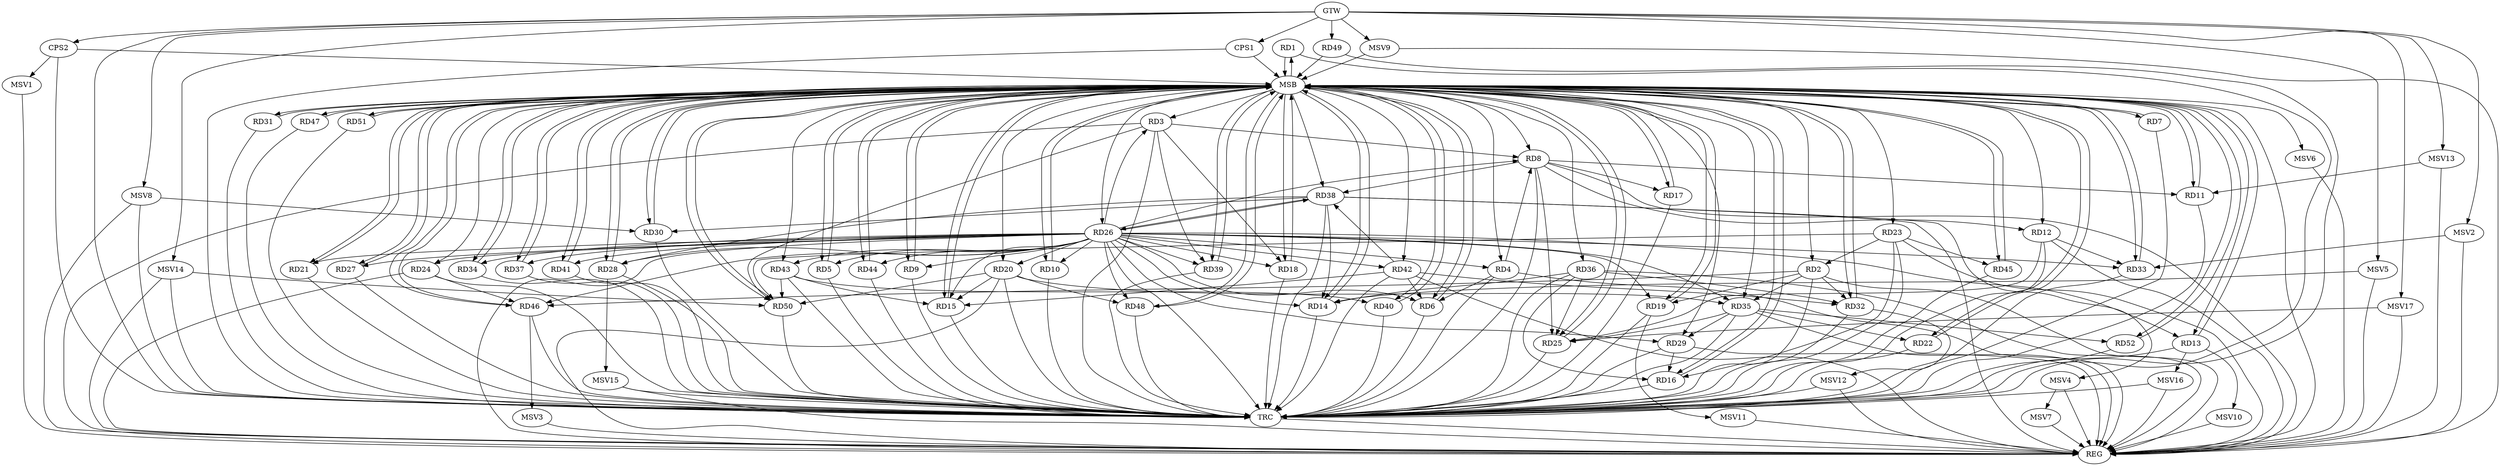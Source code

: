 strict digraph G {
  RD1 [ label="RD1" ];
  RD2 [ label="RD2" ];
  RD3 [ label="RD3" ];
  RD4 [ label="RD4" ];
  RD5 [ label="RD5" ];
  RD6 [ label="RD6" ];
  RD7 [ label="RD7" ];
  RD8 [ label="RD8" ];
  RD9 [ label="RD9" ];
  RD10 [ label="RD10" ];
  RD11 [ label="RD11" ];
  RD12 [ label="RD12" ];
  RD13 [ label="RD13" ];
  RD14 [ label="RD14" ];
  RD15 [ label="RD15" ];
  RD16 [ label="RD16" ];
  RD17 [ label="RD17" ];
  RD18 [ label="RD18" ];
  RD19 [ label="RD19" ];
  RD20 [ label="RD20" ];
  RD21 [ label="RD21" ];
  RD22 [ label="RD22" ];
  RD23 [ label="RD23" ];
  RD24 [ label="RD24" ];
  RD25 [ label="RD25" ];
  RD26 [ label="RD26" ];
  RD27 [ label="RD27" ];
  RD28 [ label="RD28" ];
  RD29 [ label="RD29" ];
  RD30 [ label="RD30" ];
  RD31 [ label="RD31" ];
  RD32 [ label="RD32" ];
  RD33 [ label="RD33" ];
  RD34 [ label="RD34" ];
  RD35 [ label="RD35" ];
  RD36 [ label="RD36" ];
  RD37 [ label="RD37" ];
  RD38 [ label="RD38" ];
  RD39 [ label="RD39" ];
  RD40 [ label="RD40" ];
  RD41 [ label="RD41" ];
  RD42 [ label="RD42" ];
  RD43 [ label="RD43" ];
  RD44 [ label="RD44" ];
  RD45 [ label="RD45" ];
  RD46 [ label="RD46" ];
  RD47 [ label="RD47" ];
  RD48 [ label="RD48" ];
  RD49 [ label="RD49" ];
  RD50 [ label="RD50" ];
  RD51 [ label="RD51" ];
  RD52 [ label="RD52" ];
  CPS1 [ label="CPS1" ];
  CPS2 [ label="CPS2" ];
  GTW [ label="GTW" ];
  REG [ label="REG" ];
  MSB [ label="MSB" ];
  TRC [ label="TRC" ];
  MSV1 [ label="MSV1" ];
  MSV2 [ label="MSV2" ];
  MSV3 [ label="MSV3" ];
  MSV4 [ label="MSV4" ];
  MSV5 [ label="MSV5" ];
  MSV6 [ label="MSV6" ];
  MSV7 [ label="MSV7" ];
  MSV8 [ label="MSV8" ];
  MSV9 [ label="MSV9" ];
  MSV10 [ label="MSV10" ];
  MSV11 [ label="MSV11" ];
  MSV12 [ label="MSV12" ];
  MSV13 [ label="MSV13" ];
  MSV14 [ label="MSV14" ];
  MSV15 [ label="MSV15" ];
  MSV16 [ label="MSV16" ];
  MSV17 [ label="MSV17" ];
  RD2 -> RD19;
  RD23 -> RD2;
  RD2 -> RD32;
  RD2 -> RD35;
  RD2 -> RD46;
  RD3 -> RD8;
  RD3 -> RD18;
  RD3 -> RD39;
  RD3 -> RD50;
  RD4 -> RD6;
  RD4 -> RD8;
  RD26 -> RD6;
  RD42 -> RD6;
  RD8 -> RD11;
  RD8 -> RD12;
  RD8 -> RD17;
  RD8 -> RD25;
  RD8 -> RD38;
  RD12 -> RD25;
  RD12 -> RD33;
  RD36 -> RD14;
  RD38 -> RD14;
  RD20 -> RD15;
  RD26 -> RD15;
  RD42 -> RD15;
  RD43 -> RD15;
  RD23 -> RD16;
  RD29 -> RD16;
  RD36 -> RD16;
  RD20 -> RD35;
  RD20 -> RD48;
  RD20 -> RD50;
  RD26 -> RD21;
  RD35 -> RD22;
  RD23 -> RD45;
  RD23 -> RD50;
  RD24 -> RD46;
  RD35 -> RD25;
  RD36 -> RD25;
  RD26 -> RD28;
  RD26 -> RD29;
  RD26 -> RD33;
  RD26 -> RD38;
  RD38 -> RD26;
  RD38 -> RD28;
  RD35 -> RD29;
  RD38 -> RD30;
  RD36 -> RD32;
  RD42 -> RD32;
  RD35 -> RD52;
  RD42 -> RD38;
  RD43 -> RD40;
  RD43 -> RD50;
  GTW -> RD49;
  GTW -> CPS1;
  GTW -> CPS2;
  RD2 -> REG;
  RD3 -> REG;
  RD4 -> REG;
  RD8 -> REG;
  RD12 -> REG;
  RD20 -> REG;
  RD23 -> REG;
  RD24 -> REG;
  RD26 -> REG;
  RD29 -> REG;
  RD35 -> REG;
  RD36 -> REG;
  RD38 -> REG;
  RD42 -> REG;
  RD1 -> MSB;
  MSB -> RD18;
  MSB -> RD20;
  MSB -> RD21;
  MSB -> REG;
  RD5 -> MSB;
  MSB -> RD16;
  MSB -> RD48;
  RD6 -> MSB;
  MSB -> RD15;
  MSB -> RD17;
  MSB -> RD25;
  MSB -> RD35;
  RD7 -> MSB;
  MSB -> RD19;
  MSB -> RD29;
  MSB -> RD30;
  MSB -> RD34;
  MSB -> RD39;
  RD9 -> MSB;
  MSB -> RD33;
  MSB -> RD37;
  MSB -> RD46;
  MSB -> RD47;
  MSB -> RD52;
  RD10 -> MSB;
  MSB -> RD51;
  RD11 -> MSB;
  MSB -> RD43;
  RD13 -> MSB;
  RD14 -> MSB;
  MSB -> RD1;
  MSB -> RD12;
  MSB -> RD24;
  MSB -> RD36;
  MSB -> RD44;
  RD15 -> MSB;
  MSB -> RD41;
  RD16 -> MSB;
  MSB -> RD6;
  MSB -> RD11;
  MSB -> RD42;
  RD17 -> MSB;
  MSB -> RD5;
  MSB -> RD8;
  RD18 -> MSB;
  MSB -> RD7;
  MSB -> RD9;
  MSB -> RD10;
  MSB -> RD26;
  MSB -> RD50;
  RD19 -> MSB;
  MSB -> RD23;
  RD21 -> MSB;
  MSB -> RD2;
  RD22 -> MSB;
  MSB -> RD31;
  MSB -> RD45;
  RD25 -> MSB;
  MSB -> RD4;
  RD27 -> MSB;
  RD28 -> MSB;
  MSB -> RD3;
  RD30 -> MSB;
  MSB -> RD13;
  RD31 -> MSB;
  RD32 -> MSB;
  RD33 -> MSB;
  MSB -> RD40;
  RD34 -> MSB;
  MSB -> RD38;
  RD37 -> MSB;
  MSB -> RD14;
  RD39 -> MSB;
  RD40 -> MSB;
  RD41 -> MSB;
  RD44 -> MSB;
  MSB -> RD27;
  RD45 -> MSB;
  RD46 -> MSB;
  RD47 -> MSB;
  MSB -> RD28;
  RD48 -> MSB;
  RD49 -> MSB;
  MSB -> RD22;
  RD50 -> MSB;
  RD51 -> MSB;
  RD52 -> MSB;
  CPS1 -> MSB;
  MSB -> RD32;
  CPS2 -> MSB;
  RD1 -> TRC;
  RD2 -> TRC;
  RD3 -> TRC;
  RD4 -> TRC;
  RD5 -> TRC;
  RD6 -> TRC;
  RD7 -> TRC;
  RD8 -> TRC;
  RD9 -> TRC;
  RD10 -> TRC;
  RD11 -> TRC;
  RD12 -> TRC;
  RD13 -> TRC;
  RD14 -> TRC;
  RD15 -> TRC;
  RD16 -> TRC;
  RD17 -> TRC;
  RD18 -> TRC;
  RD19 -> TRC;
  RD20 -> TRC;
  RD21 -> TRC;
  RD22 -> TRC;
  RD23 -> TRC;
  RD24 -> TRC;
  RD25 -> TRC;
  RD26 -> TRC;
  RD27 -> TRC;
  RD28 -> TRC;
  RD29 -> TRC;
  RD30 -> TRC;
  RD31 -> TRC;
  RD32 -> TRC;
  RD33 -> TRC;
  RD34 -> TRC;
  RD35 -> TRC;
  RD36 -> TRC;
  RD37 -> TRC;
  RD38 -> TRC;
  RD39 -> TRC;
  RD40 -> TRC;
  RD41 -> TRC;
  RD42 -> TRC;
  RD43 -> TRC;
  RD44 -> TRC;
  RD45 -> TRC;
  RD46 -> TRC;
  RD47 -> TRC;
  RD48 -> TRC;
  RD49 -> TRC;
  RD50 -> TRC;
  RD51 -> TRC;
  RD52 -> TRC;
  CPS1 -> TRC;
  CPS2 -> TRC;
  GTW -> TRC;
  TRC -> REG;
  RD26 -> RD3;
  RD26 -> RD48;
  RD26 -> RD9;
  RD26 -> RD27;
  RD26 -> RD37;
  RD26 -> RD42;
  RD26 -> RD34;
  RD26 -> RD5;
  RD26 -> RD41;
  RD26 -> RD44;
  RD26 -> RD13;
  RD26 -> RD20;
  RD26 -> RD4;
  RD26 -> RD14;
  RD26 -> RD10;
  RD26 -> RD24;
  RD26 -> RD35;
  RD26 -> RD46;
  RD26 -> RD8;
  RD26 -> RD39;
  RD26 -> RD18;
  RD26 -> RD43;
  RD26 -> RD19;
  CPS2 -> MSV1;
  MSV1 -> REG;
  MSV2 -> RD33;
  GTW -> MSV2;
  MSV2 -> REG;
  RD46 -> MSV3;
  MSV3 -> REG;
  RD38 -> MSV4;
  MSV4 -> REG;
  MSV5 -> RD14;
  GTW -> MSV5;
  MSV5 -> REG;
  MSB -> MSV6;
  MSV6 -> REG;
  MSV4 -> MSV7;
  MSV7 -> REG;
  MSV8 -> RD30;
  GTW -> MSV8;
  MSV8 -> REG;
  MSV8 -> TRC;
  MSV9 -> MSB;
  GTW -> MSV9;
  MSV9 -> REG;
  RD13 -> MSV10;
  MSV10 -> REG;
  RD19 -> MSV11;
  MSV11 -> REG;
  RD32 -> MSV12;
  MSV12 -> REG;
  MSV12 -> TRC;
  MSV13 -> RD11;
  GTW -> MSV13;
  MSV13 -> REG;
  MSV14 -> RD50;
  GTW -> MSV14;
  MSV14 -> REG;
  MSV14 -> TRC;
  RD28 -> MSV15;
  MSV15 -> REG;
  MSV15 -> TRC;
  RD13 -> MSV16;
  MSV16 -> REG;
  MSV16 -> TRC;
  MSV17 -> RD25;
  GTW -> MSV17;
  MSV17 -> REG;
}
